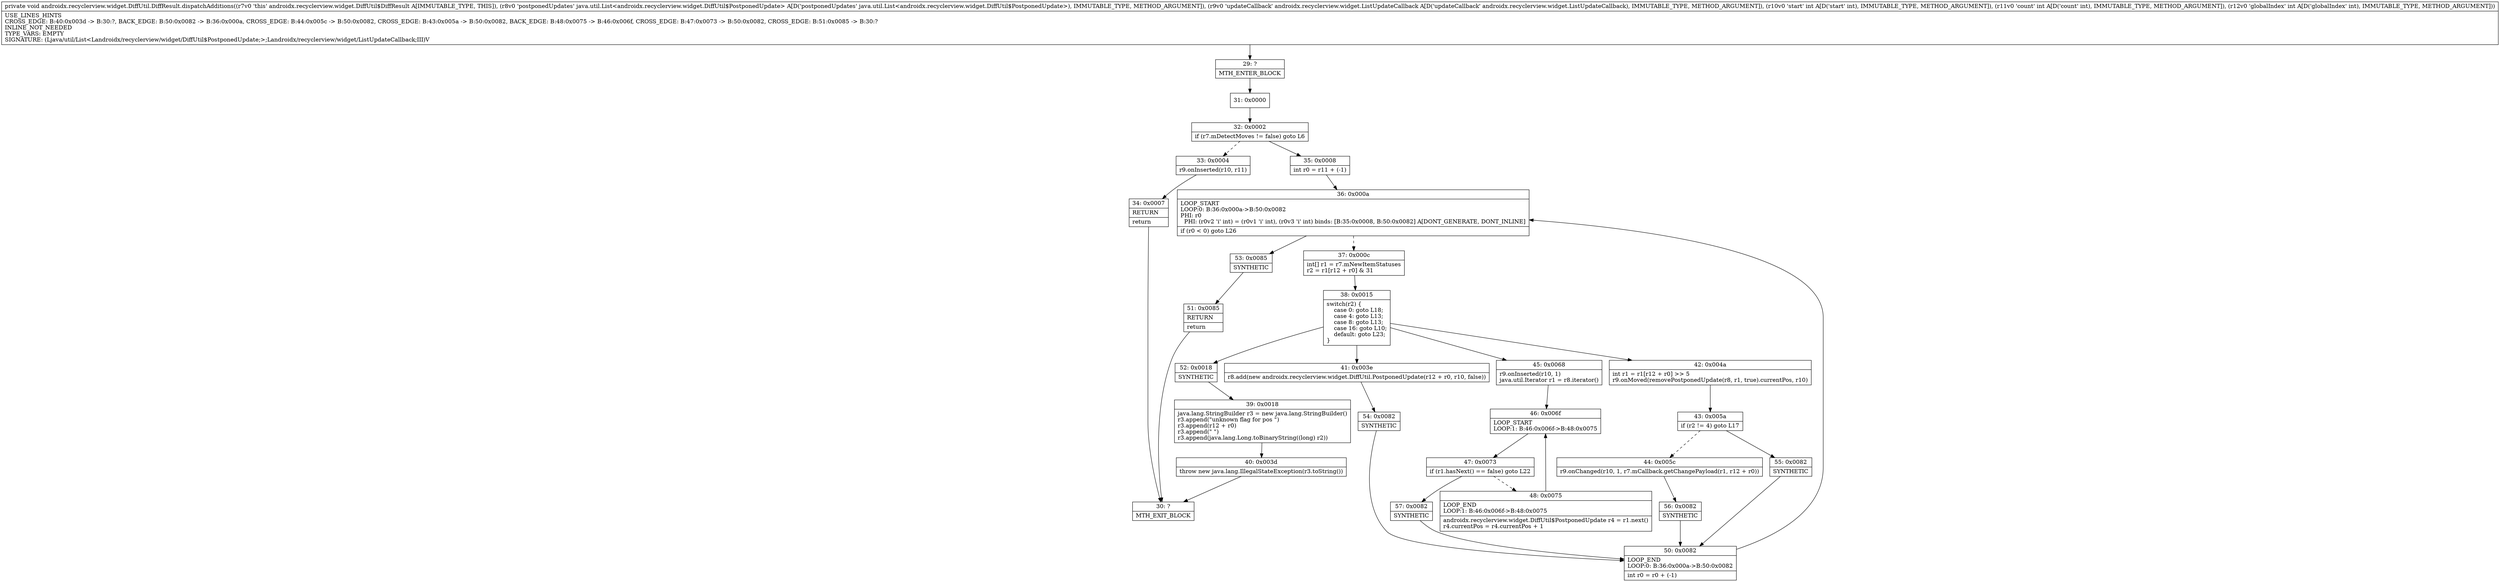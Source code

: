digraph "CFG forandroidx.recyclerview.widget.DiffUtil.DiffResult.dispatchAdditions(Ljava\/util\/List;Landroidx\/recyclerview\/widget\/ListUpdateCallback;III)V" {
Node_29 [shape=record,label="{29\:\ ?|MTH_ENTER_BLOCK\l}"];
Node_31 [shape=record,label="{31\:\ 0x0000}"];
Node_32 [shape=record,label="{32\:\ 0x0002|if (r7.mDetectMoves != false) goto L6\l}"];
Node_33 [shape=record,label="{33\:\ 0x0004|r9.onInserted(r10, r11)\l}"];
Node_34 [shape=record,label="{34\:\ 0x0007|RETURN\l|return\l}"];
Node_30 [shape=record,label="{30\:\ ?|MTH_EXIT_BLOCK\l}"];
Node_35 [shape=record,label="{35\:\ 0x0008|int r0 = r11 + (\-1)\l}"];
Node_36 [shape=record,label="{36\:\ 0x000a|LOOP_START\lLOOP:0: B:36:0x000a\-\>B:50:0x0082\lPHI: r0 \l  PHI: (r0v2 'i' int) = (r0v1 'i' int), (r0v3 'i' int) binds: [B:35:0x0008, B:50:0x0082] A[DONT_GENERATE, DONT_INLINE]\l|if (r0 \< 0) goto L26\l}"];
Node_37 [shape=record,label="{37\:\ 0x000c|int[] r1 = r7.mNewItemStatuses\lr2 = r1[r12 + r0] & 31\l}"];
Node_38 [shape=record,label="{38\:\ 0x0015|switch(r2) \{\l    case 0: goto L18;\l    case 4: goto L13;\l    case 8: goto L13;\l    case 16: goto L10;\l    default: goto L23;\l\}\l}"];
Node_41 [shape=record,label="{41\:\ 0x003e|r8.add(new androidx.recyclerview.widget.DiffUtil.PostponedUpdate(r12 + r0, r10, false))\l}"];
Node_54 [shape=record,label="{54\:\ 0x0082|SYNTHETIC\l}"];
Node_50 [shape=record,label="{50\:\ 0x0082|LOOP_END\lLOOP:0: B:36:0x000a\-\>B:50:0x0082\l|int r0 = r0 + (\-1)\l}"];
Node_42 [shape=record,label="{42\:\ 0x004a|int r1 = r1[r12 + r0] \>\> 5\lr9.onMoved(removePostponedUpdate(r8, r1, true).currentPos, r10)\l}"];
Node_43 [shape=record,label="{43\:\ 0x005a|if (r2 != 4) goto L17\l}"];
Node_44 [shape=record,label="{44\:\ 0x005c|r9.onChanged(r10, 1, r7.mCallback.getChangePayload(r1, r12 + r0))\l}"];
Node_56 [shape=record,label="{56\:\ 0x0082|SYNTHETIC\l}"];
Node_55 [shape=record,label="{55\:\ 0x0082|SYNTHETIC\l}"];
Node_45 [shape=record,label="{45\:\ 0x0068|r9.onInserted(r10, 1)\ljava.util.Iterator r1 = r8.iterator()\l}"];
Node_46 [shape=record,label="{46\:\ 0x006f|LOOP_START\lLOOP:1: B:46:0x006f\-\>B:48:0x0075\l}"];
Node_47 [shape=record,label="{47\:\ 0x0073|if (r1.hasNext() == false) goto L22\l}"];
Node_48 [shape=record,label="{48\:\ 0x0075|LOOP_END\lLOOP:1: B:46:0x006f\-\>B:48:0x0075\l|androidx.recyclerview.widget.DiffUtil$PostponedUpdate r4 = r1.next()\lr4.currentPos = r4.currentPos + 1\l}"];
Node_57 [shape=record,label="{57\:\ 0x0082|SYNTHETIC\l}"];
Node_52 [shape=record,label="{52\:\ 0x0018|SYNTHETIC\l}"];
Node_39 [shape=record,label="{39\:\ 0x0018|java.lang.StringBuilder r3 = new java.lang.StringBuilder()\lr3.append(\"unknown flag for pos \")\lr3.append(r12 + r0)\lr3.append(\" \")\lr3.append(java.lang.Long.toBinaryString((long) r2))\l}"];
Node_40 [shape=record,label="{40\:\ 0x003d|throw new java.lang.IllegalStateException(r3.toString())\l}"];
Node_53 [shape=record,label="{53\:\ 0x0085|SYNTHETIC\l}"];
Node_51 [shape=record,label="{51\:\ 0x0085|RETURN\l|return\l}"];
MethodNode[shape=record,label="{private void androidx.recyclerview.widget.DiffUtil.DiffResult.dispatchAdditions((r7v0 'this' androidx.recyclerview.widget.DiffUtil$DiffResult A[IMMUTABLE_TYPE, THIS]), (r8v0 'postponedUpdates' java.util.List\<androidx.recyclerview.widget.DiffUtil$PostponedUpdate\> A[D('postponedUpdates' java.util.List\<androidx.recyclerview.widget.DiffUtil$PostponedUpdate\>), IMMUTABLE_TYPE, METHOD_ARGUMENT]), (r9v0 'updateCallback' androidx.recyclerview.widget.ListUpdateCallback A[D('updateCallback' androidx.recyclerview.widget.ListUpdateCallback), IMMUTABLE_TYPE, METHOD_ARGUMENT]), (r10v0 'start' int A[D('start' int), IMMUTABLE_TYPE, METHOD_ARGUMENT]), (r11v0 'count' int A[D('count' int), IMMUTABLE_TYPE, METHOD_ARGUMENT]), (r12v0 'globalIndex' int A[D('globalIndex' int), IMMUTABLE_TYPE, METHOD_ARGUMENT]))  | USE_LINES_HINTS\lCROSS_EDGE: B:40:0x003d \-\> B:30:?, BACK_EDGE: B:50:0x0082 \-\> B:36:0x000a, CROSS_EDGE: B:44:0x005c \-\> B:50:0x0082, CROSS_EDGE: B:43:0x005a \-\> B:50:0x0082, BACK_EDGE: B:48:0x0075 \-\> B:46:0x006f, CROSS_EDGE: B:47:0x0073 \-\> B:50:0x0082, CROSS_EDGE: B:51:0x0085 \-\> B:30:?\lINLINE_NOT_NEEDED\lTYPE_VARS: EMPTY\lSIGNATURE: (Ljava\/util\/List\<Landroidx\/recyclerview\/widget\/DiffUtil$PostponedUpdate;\>;Landroidx\/recyclerview\/widget\/ListUpdateCallback;III)V\l}"];
MethodNode -> Node_29;Node_29 -> Node_31;
Node_31 -> Node_32;
Node_32 -> Node_33[style=dashed];
Node_32 -> Node_35;
Node_33 -> Node_34;
Node_34 -> Node_30;
Node_35 -> Node_36;
Node_36 -> Node_37[style=dashed];
Node_36 -> Node_53;
Node_37 -> Node_38;
Node_38 -> Node_41;
Node_38 -> Node_42;
Node_38 -> Node_45;
Node_38 -> Node_52;
Node_41 -> Node_54;
Node_54 -> Node_50;
Node_50 -> Node_36;
Node_42 -> Node_43;
Node_43 -> Node_44[style=dashed];
Node_43 -> Node_55;
Node_44 -> Node_56;
Node_56 -> Node_50;
Node_55 -> Node_50;
Node_45 -> Node_46;
Node_46 -> Node_47;
Node_47 -> Node_48[style=dashed];
Node_47 -> Node_57;
Node_48 -> Node_46;
Node_57 -> Node_50;
Node_52 -> Node_39;
Node_39 -> Node_40;
Node_40 -> Node_30;
Node_53 -> Node_51;
Node_51 -> Node_30;
}

